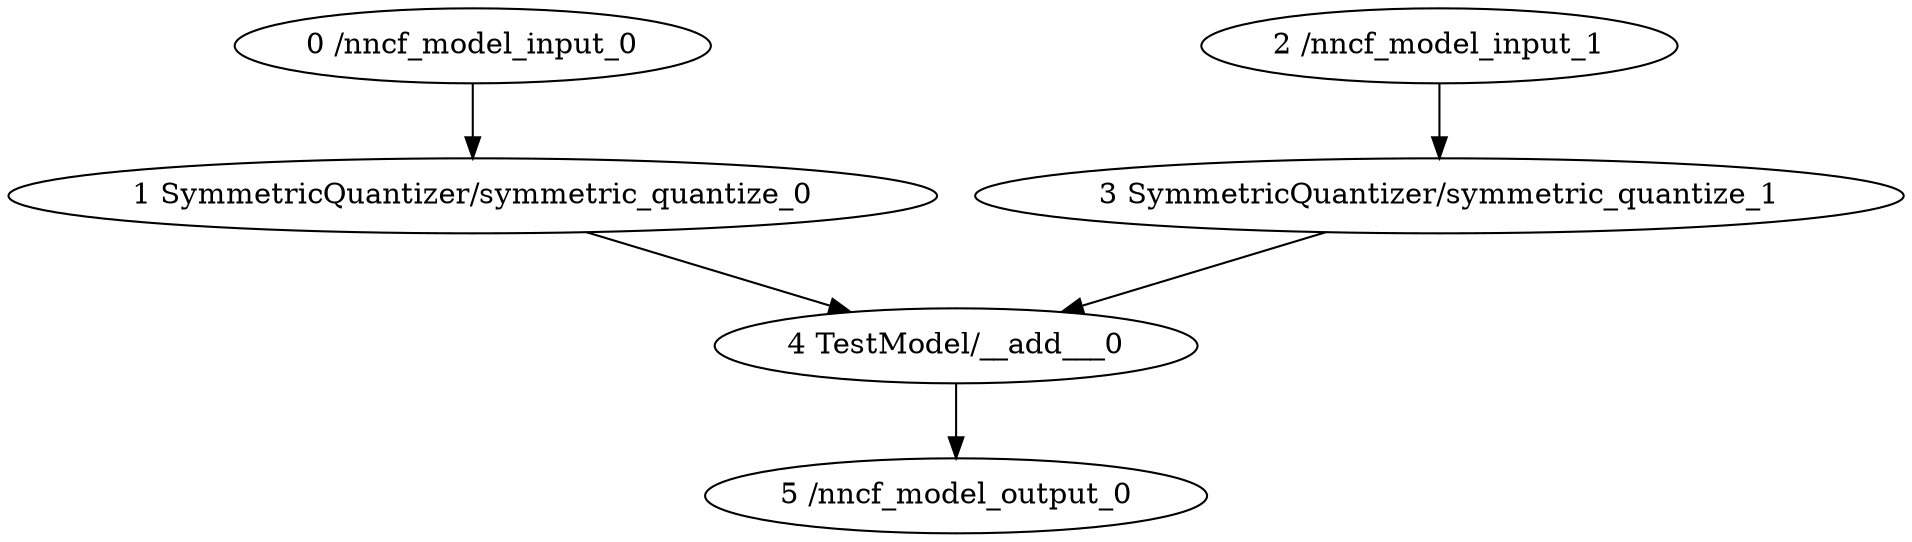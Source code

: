 strict digraph  {
"0 /nncf_model_input_0" [id=0, scope="", type=nncf_model_input];
"1 SymmetricQuantizer/symmetric_quantize_0" [id=1, scope=SymmetricQuantizer, type=symmetric_quantize];
"2 /nncf_model_input_1" [id=2, scope="", type=nncf_model_input];
"3 SymmetricQuantizer/symmetric_quantize_1" [id=3, scope=SymmetricQuantizer, type=symmetric_quantize];
"4 TestModel/__add___0" [id=4, scope=TestModel, type=__add__];
"5 /nncf_model_output_0" [id=5, scope="", type=nncf_model_output];
"0 /nncf_model_input_0" -> "1 SymmetricQuantizer/symmetric_quantize_0";
"1 SymmetricQuantizer/symmetric_quantize_0" -> "4 TestModel/__add___0";
"2 /nncf_model_input_1" -> "3 SymmetricQuantizer/symmetric_quantize_1";
"3 SymmetricQuantizer/symmetric_quantize_1" -> "4 TestModel/__add___0";
"4 TestModel/__add___0" -> "5 /nncf_model_output_0";
}
